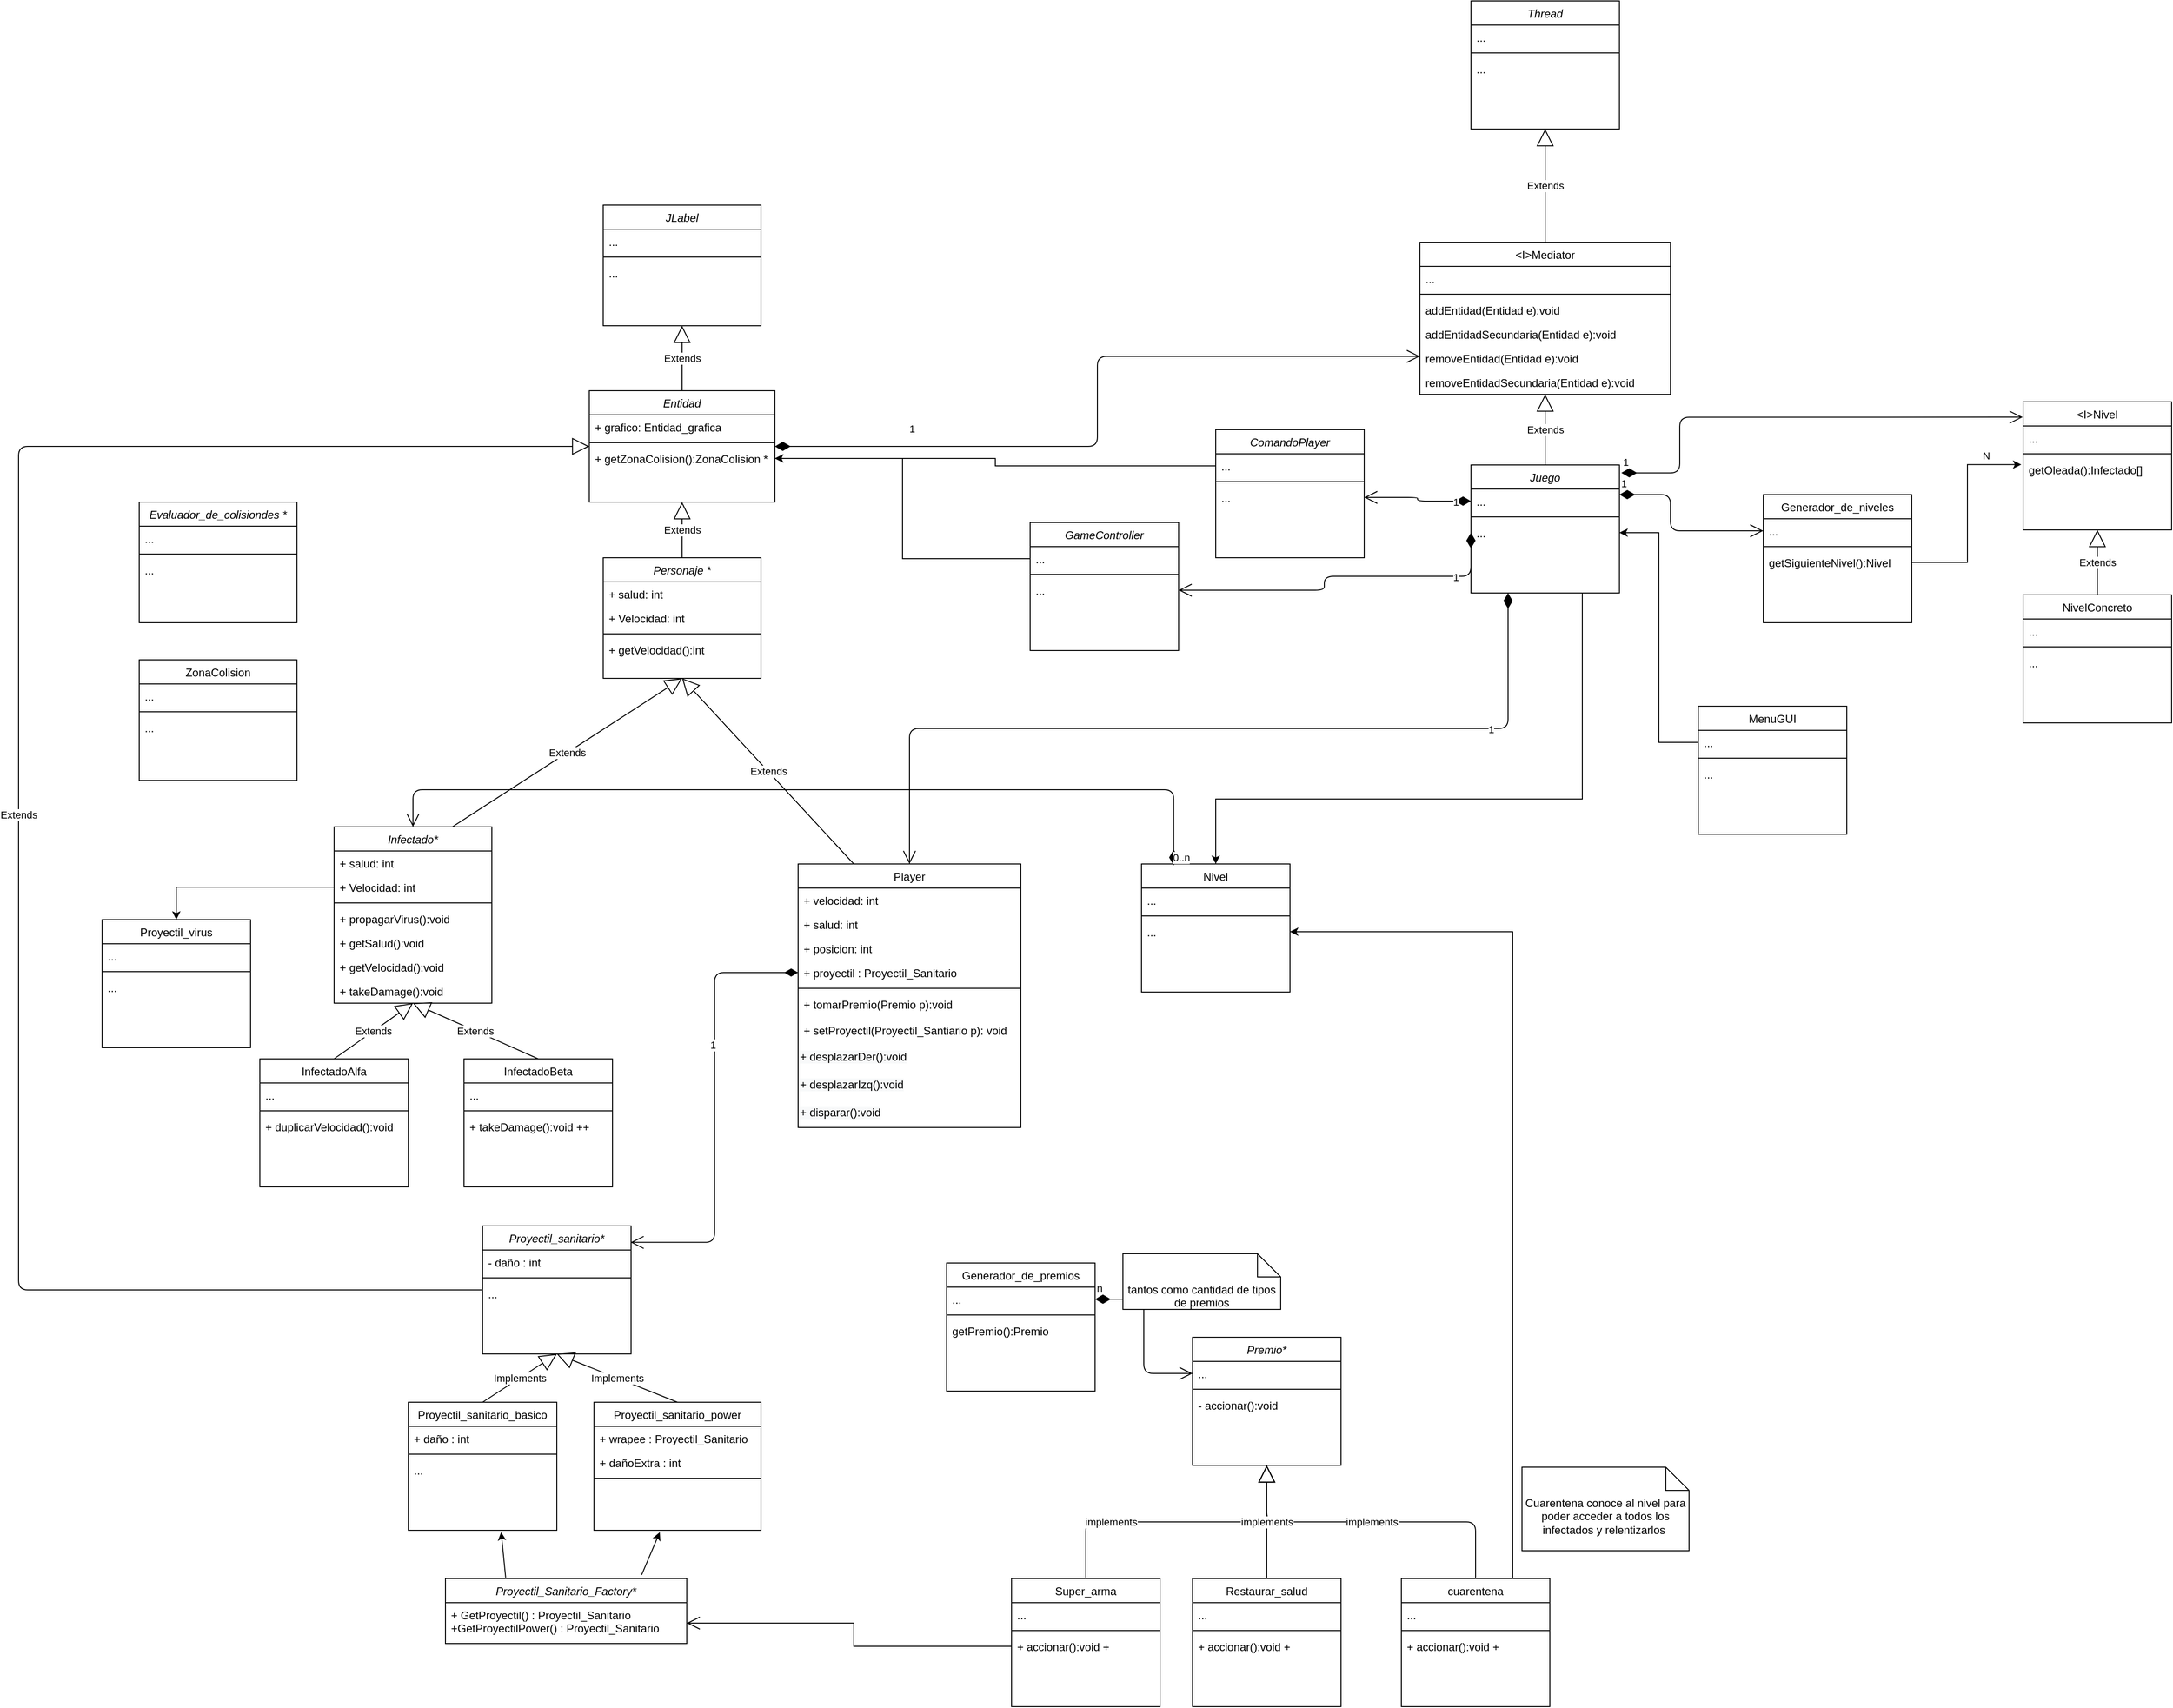 <mxfile version="13.10.3" type="device"><diagram id="C5RBs43oDa-KdzZeNtuy" name="Page-1"><mxGraphModel dx="4358" dy="2789" grid="1" gridSize="10" guides="1" tooltips="1" connect="1" arrows="1" fold="1" page="1" pageScale="1" pageWidth="827" pageHeight="1169" math="0" shadow="0"><root><mxCell id="WIyWlLk6GJQsqaUBKTNV-0"/><mxCell id="WIyWlLk6GJQsqaUBKTNV-1" parent="WIyWlLk6GJQsqaUBKTNV-0"/><mxCell id="zkfFHV4jXpPFQw0GAbJ--0" value="Nivel" style="swimlane;fontStyle=0;align=center;verticalAlign=top;childLayout=stackLayout;horizontal=1;startSize=26;horizontalStack=0;resizeParent=1;resizeLast=0;collapsible=1;marginBottom=0;rounded=0;shadow=0;strokeWidth=1;" parent="WIyWlLk6GJQsqaUBKTNV-1" vertex="1"><mxGeometry x="30" y="230" width="160" height="138" as="geometry"><mxRectangle x="230" y="140" width="160" height="26" as="alternateBounds"/></mxGeometry></mxCell><mxCell id="zkfFHV4jXpPFQw0GAbJ--1" value="..." style="text;align=left;verticalAlign=top;spacingLeft=4;spacingRight=4;overflow=hidden;rotatable=0;points=[[0,0.5],[1,0.5]];portConstraint=eastwest;" parent="zkfFHV4jXpPFQw0GAbJ--0" vertex="1"><mxGeometry y="26" width="160" height="26" as="geometry"/></mxCell><mxCell id="zkfFHV4jXpPFQw0GAbJ--4" value="" style="line;html=1;strokeWidth=1;align=left;verticalAlign=middle;spacingTop=-1;spacingLeft=3;spacingRight=3;rotatable=0;labelPosition=right;points=[];portConstraint=eastwest;" parent="zkfFHV4jXpPFQw0GAbJ--0" vertex="1"><mxGeometry y="52" width="160" height="8" as="geometry"/></mxCell><mxCell id="zkfFHV4jXpPFQw0GAbJ--5" value="..." style="text;align=left;verticalAlign=top;spacingLeft=4;spacingRight=4;overflow=hidden;rotatable=0;points=[[0,0.5],[1,0.5]];portConstraint=eastwest;" parent="zkfFHV4jXpPFQw0GAbJ--0" vertex="1"><mxGeometry y="60" width="160" height="26" as="geometry"/></mxCell><mxCell id="W3tgVCBDh8bbt_r1C4qq-0" value="MenuGUI" style="swimlane;fontStyle=0;align=center;verticalAlign=top;childLayout=stackLayout;horizontal=1;startSize=26;horizontalStack=0;resizeParent=1;resizeLast=0;collapsible=1;marginBottom=0;rounded=0;shadow=0;strokeWidth=1;" parent="WIyWlLk6GJQsqaUBKTNV-1" vertex="1"><mxGeometry x="630" y="60" width="160" height="138" as="geometry"><mxRectangle x="230" y="140" width="160" height="26" as="alternateBounds"/></mxGeometry></mxCell><mxCell id="W3tgVCBDh8bbt_r1C4qq-1" value="..." style="text;align=left;verticalAlign=top;spacingLeft=4;spacingRight=4;overflow=hidden;rotatable=0;points=[[0,0.5],[1,0.5]];portConstraint=eastwest;" parent="W3tgVCBDh8bbt_r1C4qq-0" vertex="1"><mxGeometry y="26" width="160" height="26" as="geometry"/></mxCell><mxCell id="W3tgVCBDh8bbt_r1C4qq-2" value="" style="line;html=1;strokeWidth=1;align=left;verticalAlign=middle;spacingTop=-1;spacingLeft=3;spacingRight=3;rotatable=0;labelPosition=right;points=[];portConstraint=eastwest;" parent="W3tgVCBDh8bbt_r1C4qq-0" vertex="1"><mxGeometry y="52" width="160" height="8" as="geometry"/></mxCell><mxCell id="W3tgVCBDh8bbt_r1C4qq-3" value="..." style="text;align=left;verticalAlign=top;spacingLeft=4;spacingRight=4;overflow=hidden;rotatable=0;points=[[0,0.5],[1,0.5]];portConstraint=eastwest;" parent="W3tgVCBDh8bbt_r1C4qq-0" vertex="1"><mxGeometry y="60" width="160" height="26" as="geometry"/></mxCell><mxCell id="W3tgVCBDh8bbt_r1C4qq-4" value="Infectado*" style="swimlane;fontStyle=2;align=center;verticalAlign=top;childLayout=stackLayout;horizontal=1;startSize=26;horizontalStack=0;resizeParent=1;resizeLast=0;collapsible=1;marginBottom=0;rounded=0;shadow=0;strokeWidth=1;" parent="WIyWlLk6GJQsqaUBKTNV-1" vertex="1"><mxGeometry x="-840" y="190" width="170" height="190" as="geometry"><mxRectangle x="230" y="140" width="160" height="26" as="alternateBounds"/></mxGeometry></mxCell><mxCell id="W3tgVCBDh8bbt_r1C4qq-5" value="+ salud: int" style="text;align=left;verticalAlign=top;spacingLeft=4;spacingRight=4;overflow=hidden;rotatable=0;points=[[0,0.5],[1,0.5]];portConstraint=eastwest;" parent="W3tgVCBDh8bbt_r1C4qq-4" vertex="1"><mxGeometry y="26" width="170" height="26" as="geometry"/></mxCell><mxCell id="W3tgVCBDh8bbt_r1C4qq-21" value="+ Velocidad: int" style="text;align=left;verticalAlign=top;spacingLeft=4;spacingRight=4;overflow=hidden;rotatable=0;points=[[0,0.5],[1,0.5]];portConstraint=eastwest;" parent="W3tgVCBDh8bbt_r1C4qq-4" vertex="1"><mxGeometry y="52" width="170" height="26" as="geometry"/></mxCell><mxCell id="W3tgVCBDh8bbt_r1C4qq-6" value="" style="line;html=1;strokeWidth=1;align=left;verticalAlign=middle;spacingTop=-1;spacingLeft=3;spacingRight=3;rotatable=0;labelPosition=right;points=[];portConstraint=eastwest;" parent="W3tgVCBDh8bbt_r1C4qq-4" vertex="1"><mxGeometry y="78" width="170" height="8" as="geometry"/></mxCell><mxCell id="W3tgVCBDh8bbt_r1C4qq-20" value="+ propagarVirus():void" style="text;align=left;verticalAlign=top;spacingLeft=4;spacingRight=4;overflow=hidden;rotatable=0;points=[[0,0.5],[1,0.5]];portConstraint=eastwest;" parent="W3tgVCBDh8bbt_r1C4qq-4" vertex="1"><mxGeometry y="86" width="170" height="26" as="geometry"/></mxCell><mxCell id="W3tgVCBDh8bbt_r1C4qq-22" value="+ getSalud():void" style="text;align=left;verticalAlign=top;spacingLeft=4;spacingRight=4;overflow=hidden;rotatable=0;points=[[0,0.5],[1,0.5]];portConstraint=eastwest;" parent="W3tgVCBDh8bbt_r1C4qq-4" vertex="1"><mxGeometry y="112" width="170" height="26" as="geometry"/></mxCell><mxCell id="W3tgVCBDh8bbt_r1C4qq-23" value="+ getVelocidad():void" style="text;align=left;verticalAlign=top;spacingLeft=4;spacingRight=4;overflow=hidden;rotatable=0;points=[[0,0.5],[1,0.5]];portConstraint=eastwest;" parent="W3tgVCBDh8bbt_r1C4qq-4" vertex="1"><mxGeometry y="138" width="170" height="26" as="geometry"/></mxCell><mxCell id="W3tgVCBDh8bbt_r1C4qq-25" value="+ takeDamage():void" style="text;align=left;verticalAlign=top;spacingLeft=4;spacingRight=4;overflow=hidden;rotatable=0;points=[[0,0.5],[1,0.5]];portConstraint=eastwest;" parent="W3tgVCBDh8bbt_r1C4qq-4" vertex="1"><mxGeometry y="164" width="170" height="26" as="geometry"/></mxCell><mxCell id="W3tgVCBDh8bbt_r1C4qq-8" value="InfectadoAlfa" style="swimlane;fontStyle=0;align=center;verticalAlign=top;childLayout=stackLayout;horizontal=1;startSize=26;horizontalStack=0;resizeParent=1;resizeLast=0;collapsible=1;marginBottom=0;rounded=0;shadow=0;strokeWidth=1;" parent="WIyWlLk6GJQsqaUBKTNV-1" vertex="1"><mxGeometry x="-920" y="440" width="160" height="138" as="geometry"><mxRectangle x="230" y="140" width="160" height="26" as="alternateBounds"/></mxGeometry></mxCell><mxCell id="W3tgVCBDh8bbt_r1C4qq-9" value="..." style="text;align=left;verticalAlign=top;spacingLeft=4;spacingRight=4;overflow=hidden;rotatable=0;points=[[0,0.5],[1,0.5]];portConstraint=eastwest;" parent="W3tgVCBDh8bbt_r1C4qq-8" vertex="1"><mxGeometry y="26" width="160" height="26" as="geometry"/></mxCell><mxCell id="W3tgVCBDh8bbt_r1C4qq-10" value="" style="line;html=1;strokeWidth=1;align=left;verticalAlign=middle;spacingTop=-1;spacingLeft=3;spacingRight=3;rotatable=0;labelPosition=right;points=[];portConstraint=eastwest;" parent="W3tgVCBDh8bbt_r1C4qq-8" vertex="1"><mxGeometry y="52" width="160" height="8" as="geometry"/></mxCell><mxCell id="W3tgVCBDh8bbt_r1C4qq-11" value="+ duplicarVelocidad():void" style="text;align=left;verticalAlign=top;spacingLeft=4;spacingRight=4;overflow=hidden;rotatable=0;points=[[0,0.5],[1,0.5]];portConstraint=eastwest;" parent="W3tgVCBDh8bbt_r1C4qq-8" vertex="1"><mxGeometry y="60" width="160" height="26" as="geometry"/></mxCell><mxCell id="W3tgVCBDh8bbt_r1C4qq-12" value="Extends" style="endArrow=block;endSize=16;endFill=0;html=1;exitX=0.5;exitY=0;exitDx=0;exitDy=0;entryX=0.5;entryY=1;entryDx=0;entryDy=0;" parent="WIyWlLk6GJQsqaUBKTNV-1" source="W3tgVCBDh8bbt_r1C4qq-8" target="W3tgVCBDh8bbt_r1C4qq-4" edge="1"><mxGeometry width="160" relative="1" as="geometry"><mxPoint x="-900" y="450" as="sourcePoint"/><mxPoint x="-740" y="450" as="targetPoint"/></mxGeometry></mxCell><mxCell id="W3tgVCBDh8bbt_r1C4qq-13" value="InfectadoBeta" style="swimlane;fontStyle=0;align=center;verticalAlign=top;childLayout=stackLayout;horizontal=1;startSize=26;horizontalStack=0;resizeParent=1;resizeLast=0;collapsible=1;marginBottom=0;rounded=0;shadow=0;strokeWidth=1;" parent="WIyWlLk6GJQsqaUBKTNV-1" vertex="1"><mxGeometry x="-700" y="440" width="160" height="138" as="geometry"><mxRectangle x="230" y="140" width="160" height="26" as="alternateBounds"/></mxGeometry></mxCell><mxCell id="W3tgVCBDh8bbt_r1C4qq-14" value="..." style="text;align=left;verticalAlign=top;spacingLeft=4;spacingRight=4;overflow=hidden;rotatable=0;points=[[0,0.5],[1,0.5]];portConstraint=eastwest;" parent="W3tgVCBDh8bbt_r1C4qq-13" vertex="1"><mxGeometry y="26" width="160" height="26" as="geometry"/></mxCell><mxCell id="W3tgVCBDh8bbt_r1C4qq-15" value="" style="line;html=1;strokeWidth=1;align=left;verticalAlign=middle;spacingTop=-1;spacingLeft=3;spacingRight=3;rotatable=0;labelPosition=right;points=[];portConstraint=eastwest;" parent="W3tgVCBDh8bbt_r1C4qq-13" vertex="1"><mxGeometry y="52" width="160" height="8" as="geometry"/></mxCell><mxCell id="W3tgVCBDh8bbt_r1C4qq-26" value="+ takeDamage():void ++" style="text;align=left;verticalAlign=top;spacingLeft=4;spacingRight=4;overflow=hidden;rotatable=0;points=[[0,0.5],[1,0.5]];portConstraint=eastwest;" parent="W3tgVCBDh8bbt_r1C4qq-13" vertex="1"><mxGeometry y="60" width="160" height="26" as="geometry"/></mxCell><mxCell id="W3tgVCBDh8bbt_r1C4qq-18" value="Extends" style="endArrow=block;endSize=16;endFill=0;html=1;exitX=0.5;exitY=0;exitDx=0;exitDy=0;entryX=0.5;entryY=1;entryDx=0;entryDy=0;" parent="WIyWlLk6GJQsqaUBKTNV-1" source="W3tgVCBDh8bbt_r1C4qq-13" target="W3tgVCBDh8bbt_r1C4qq-4" edge="1"><mxGeometry width="160" relative="1" as="geometry"><mxPoint x="-830" y="450" as="sourcePoint"/><mxPoint x="-600" y="300" as="targetPoint"/></mxGeometry></mxCell><mxCell id="W3tgVCBDh8bbt_r1C4qq-19" value="0..n" style="endArrow=open;html=1;endSize=12;startArrow=diamondThin;startSize=14;startFill=1;edgeStyle=orthogonalEdgeStyle;align=left;verticalAlign=bottom;exitX=0.217;exitY=0.011;exitDx=0;exitDy=0;exitPerimeter=0;" parent="WIyWlLk6GJQsqaUBKTNV-1" source="zkfFHV4jXpPFQw0GAbJ--0" target="W3tgVCBDh8bbt_r1C4qq-4" edge="1"><mxGeometry x="-1" y="3" relative="1" as="geometry"><mxPoint x="100" y="380" as="sourcePoint"/><mxPoint x="260" y="380" as="targetPoint"/><Array as="points"><mxPoint x="65" y="150"/><mxPoint x="-755" y="150"/></Array></mxGeometry></mxCell><mxCell id="W3tgVCBDh8bbt_r1C4qq-28" value="Player" style="swimlane;fontStyle=0;align=center;verticalAlign=top;childLayout=stackLayout;horizontal=1;startSize=26;horizontalStack=0;resizeParent=1;resizeLast=0;collapsible=1;marginBottom=0;rounded=0;shadow=0;strokeWidth=1;" parent="WIyWlLk6GJQsqaUBKTNV-1" vertex="1"><mxGeometry x="-340" y="230" width="240" height="284" as="geometry"><mxRectangle x="230" y="140" width="160" height="26" as="alternateBounds"/></mxGeometry></mxCell><mxCell id="W3tgVCBDh8bbt_r1C4qq-54" value="+ velocidad: int" style="text;align=left;verticalAlign=top;spacingLeft=4;spacingRight=4;overflow=hidden;rotatable=0;points=[[0,0.5],[1,0.5]];portConstraint=eastwest;" parent="W3tgVCBDh8bbt_r1C4qq-28" vertex="1"><mxGeometry y="26" width="240" height="26" as="geometry"/></mxCell><mxCell id="W3tgVCBDh8bbt_r1C4qq-29" value="+ salud: int" style="text;align=left;verticalAlign=top;spacingLeft=4;spacingRight=4;overflow=hidden;rotatable=0;points=[[0,0.5],[1,0.5]];portConstraint=eastwest;" parent="W3tgVCBDh8bbt_r1C4qq-28" vertex="1"><mxGeometry y="52" width="240" height="26" as="geometry"/></mxCell><mxCell id="W3tgVCBDh8bbt_r1C4qq-95" value="+ posicion: int" style="text;align=left;verticalAlign=top;spacingLeft=4;spacingRight=4;overflow=hidden;rotatable=0;points=[[0,0.5],[1,0.5]];portConstraint=eastwest;" parent="W3tgVCBDh8bbt_r1C4qq-28" vertex="1"><mxGeometry y="78" width="240" height="26" as="geometry"/></mxCell><mxCell id="y23mYJYSu1x8kUyQ2OFH-6" value="+ proyectil : Proyectil_Sanitario" style="text;align=left;verticalAlign=top;spacingLeft=4;spacingRight=4;overflow=hidden;rotatable=0;points=[[0,0.5],[1,0.5]];portConstraint=eastwest;" parent="W3tgVCBDh8bbt_r1C4qq-28" vertex="1"><mxGeometry y="104" width="240" height="26" as="geometry"/></mxCell><mxCell id="W3tgVCBDh8bbt_r1C4qq-30" value="" style="line;html=1;strokeWidth=1;align=left;verticalAlign=middle;spacingTop=-1;spacingLeft=3;spacingRight=3;rotatable=0;labelPosition=right;points=[];portConstraint=eastwest;" parent="W3tgVCBDh8bbt_r1C4qq-28" vertex="1"><mxGeometry y="130" width="240" height="8" as="geometry"/></mxCell><mxCell id="W3tgVCBDh8bbt_r1C4qq-31" value="+ tomarPremio(Premio p):void&#10;" style="text;align=left;verticalAlign=top;spacingLeft=4;spacingRight=4;overflow=hidden;rotatable=0;points=[[0,0.5],[1,0.5]];portConstraint=eastwest;" parent="W3tgVCBDh8bbt_r1C4qq-28" vertex="1"><mxGeometry y="138" width="240" height="28" as="geometry"/></mxCell><mxCell id="y23mYJYSu1x8kUyQ2OFH-17" value="+ setProyectil(Proyectil_Santiario p): void" style="text;align=left;verticalAlign=top;spacingLeft=4;spacingRight=4;overflow=hidden;rotatable=0;points=[[0,0.5],[1,0.5]];portConstraint=eastwest;" parent="W3tgVCBDh8bbt_r1C4qq-28" vertex="1"><mxGeometry y="166" width="240" height="28" as="geometry"/></mxCell><mxCell id="W3tgVCBDh8bbt_r1C4qq-97" value="&lt;span style=&quot;color: rgb(0 , 0 , 0) ; font-family: &amp;#34;helvetica&amp;#34; ; font-size: 12px ; font-style: normal ; font-weight: 400 ; letter-spacing: normal ; text-align: left ; text-indent: 0px ; text-transform: none ; word-spacing: 0px ; background-color: rgb(248 , 249 , 250) ; display: inline ; float: none&quot;&gt;+ desplazarDer():void&lt;/span&gt;" style="text;whiteSpace=wrap;html=1;" parent="W3tgVCBDh8bbt_r1C4qq-28" vertex="1"><mxGeometry y="194" width="240" height="30" as="geometry"/></mxCell><mxCell id="W3tgVCBDh8bbt_r1C4qq-96" value="&lt;meta charset=&quot;utf-8&quot;&gt;&lt;span style=&quot;color: rgb(0, 0, 0); font-family: helvetica; font-size: 12px; font-style: normal; font-weight: 400; letter-spacing: normal; text-align: left; text-indent: 0px; text-transform: none; word-spacing: 0px; background-color: rgb(248, 249, 250); display: inline; float: none;&quot;&gt;+ desplazarIzq():void&lt;/span&gt;" style="text;whiteSpace=wrap;html=1;" parent="W3tgVCBDh8bbt_r1C4qq-28" vertex="1"><mxGeometry y="224" width="240" height="30" as="geometry"/></mxCell><mxCell id="W3tgVCBDh8bbt_r1C4qq-98" value="&lt;span style=&quot;color: rgb(0 , 0 , 0) ; font-family: &amp;#34;helvetica&amp;#34; ; font-size: 12px ; font-style: normal ; font-weight: 400 ; letter-spacing: normal ; text-align: left ; text-indent: 0px ; text-transform: none ; word-spacing: 0px ; background-color: rgb(248 , 249 , 250) ; display: inline ; float: none&quot;&gt;+ disparar():void&lt;/span&gt;" style="text;whiteSpace=wrap;html=1;" parent="W3tgVCBDh8bbt_r1C4qq-28" vertex="1"><mxGeometry y="254" width="240" height="30" as="geometry"/></mxCell><mxCell id="W3tgVCBDh8bbt_r1C4qq-32" value="Proyectil_virus" style="swimlane;fontStyle=0;align=center;verticalAlign=top;childLayout=stackLayout;horizontal=1;startSize=26;horizontalStack=0;resizeParent=1;resizeLast=0;collapsible=1;marginBottom=0;rounded=0;shadow=0;strokeWidth=1;" parent="WIyWlLk6GJQsqaUBKTNV-1" vertex="1"><mxGeometry x="-1090" y="290" width="160" height="138" as="geometry"><mxRectangle x="230" y="140" width="160" height="26" as="alternateBounds"/></mxGeometry></mxCell><mxCell id="W3tgVCBDh8bbt_r1C4qq-33" value="..." style="text;align=left;verticalAlign=top;spacingLeft=4;spacingRight=4;overflow=hidden;rotatable=0;points=[[0,0.5],[1,0.5]];portConstraint=eastwest;" parent="W3tgVCBDh8bbt_r1C4qq-32" vertex="1"><mxGeometry y="26" width="160" height="26" as="geometry"/></mxCell><mxCell id="W3tgVCBDh8bbt_r1C4qq-34" value="" style="line;html=1;strokeWidth=1;align=left;verticalAlign=middle;spacingTop=-1;spacingLeft=3;spacingRight=3;rotatable=0;labelPosition=right;points=[];portConstraint=eastwest;" parent="W3tgVCBDh8bbt_r1C4qq-32" vertex="1"><mxGeometry y="52" width="160" height="8" as="geometry"/></mxCell><mxCell id="W3tgVCBDh8bbt_r1C4qq-35" value="..." style="text;align=left;verticalAlign=top;spacingLeft=4;spacingRight=4;overflow=hidden;rotatable=0;points=[[0,0.5],[1,0.5]];portConstraint=eastwest;" parent="W3tgVCBDh8bbt_r1C4qq-32" vertex="1"><mxGeometry y="60" width="160" height="26" as="geometry"/></mxCell><mxCell id="W3tgVCBDh8bbt_r1C4qq-37" style="edgeStyle=orthogonalEdgeStyle;rounded=0;orthogonalLoop=1;jettySize=auto;html=1;" parent="WIyWlLk6GJQsqaUBKTNV-1" source="W3tgVCBDh8bbt_r1C4qq-21" target="W3tgVCBDh8bbt_r1C4qq-32" edge="1"><mxGeometry relative="1" as="geometry"/></mxCell><mxCell id="W3tgVCBDh8bbt_r1C4qq-38" value="Proyectil_sanitario*" style="swimlane;fontStyle=2;align=center;verticalAlign=top;childLayout=stackLayout;horizontal=1;startSize=26;horizontalStack=0;resizeParent=1;resizeLast=0;collapsible=1;marginBottom=0;rounded=0;shadow=0;strokeWidth=1;" parent="WIyWlLk6GJQsqaUBKTNV-1" vertex="1"><mxGeometry x="-680" y="620" width="160" height="138" as="geometry"><mxRectangle x="230" y="140" width="160" height="26" as="alternateBounds"/></mxGeometry></mxCell><mxCell id="W3tgVCBDh8bbt_r1C4qq-39" value="- daño : int" style="text;align=left;verticalAlign=top;spacingLeft=4;spacingRight=4;overflow=hidden;rotatable=0;points=[[0,0.5],[1,0.5]];portConstraint=eastwest;" parent="W3tgVCBDh8bbt_r1C4qq-38" vertex="1"><mxGeometry y="26" width="160" height="26" as="geometry"/></mxCell><mxCell id="W3tgVCBDh8bbt_r1C4qq-40" value="" style="line;html=1;strokeWidth=1;align=left;verticalAlign=middle;spacingTop=-1;spacingLeft=3;spacingRight=3;rotatable=0;labelPosition=right;points=[];portConstraint=eastwest;" parent="W3tgVCBDh8bbt_r1C4qq-38" vertex="1"><mxGeometry y="52" width="160" height="8" as="geometry"/></mxCell><mxCell id="W3tgVCBDh8bbt_r1C4qq-41" value="..." style="text;align=left;verticalAlign=top;spacingLeft=4;spacingRight=4;overflow=hidden;rotatable=0;points=[[0,0.5],[1,0.5]];portConstraint=eastwest;" parent="W3tgVCBDh8bbt_r1C4qq-38" vertex="1"><mxGeometry y="60" width="160" height="26" as="geometry"/></mxCell><mxCell id="W3tgVCBDh8bbt_r1C4qq-43" value="Proyectil_sanitario_basico" style="swimlane;fontStyle=0;align=center;verticalAlign=top;childLayout=stackLayout;horizontal=1;startSize=26;horizontalStack=0;resizeParent=1;resizeLast=0;collapsible=1;marginBottom=0;rounded=0;shadow=0;strokeWidth=1;" parent="WIyWlLk6GJQsqaUBKTNV-1" vertex="1"><mxGeometry x="-760" y="810" width="160" height="138" as="geometry"><mxRectangle x="230" y="140" width="160" height="26" as="alternateBounds"/></mxGeometry></mxCell><mxCell id="W3tgVCBDh8bbt_r1C4qq-44" value="+ daño : int" style="text;align=left;verticalAlign=top;spacingLeft=4;spacingRight=4;overflow=hidden;rotatable=0;points=[[0,0.5],[1,0.5]];portConstraint=eastwest;" parent="W3tgVCBDh8bbt_r1C4qq-43" vertex="1"><mxGeometry y="26" width="160" height="26" as="geometry"/></mxCell><mxCell id="W3tgVCBDh8bbt_r1C4qq-45" value="" style="line;html=1;strokeWidth=1;align=left;verticalAlign=middle;spacingTop=-1;spacingLeft=3;spacingRight=3;rotatable=0;labelPosition=right;points=[];portConstraint=eastwest;" parent="W3tgVCBDh8bbt_r1C4qq-43" vertex="1"><mxGeometry y="52" width="160" height="8" as="geometry"/></mxCell><mxCell id="W3tgVCBDh8bbt_r1C4qq-46" value="..." style="text;align=left;verticalAlign=top;spacingLeft=4;spacingRight=4;overflow=hidden;rotatable=0;points=[[0,0.5],[1,0.5]];portConstraint=eastwest;" parent="W3tgVCBDh8bbt_r1C4qq-43" vertex="1"><mxGeometry y="60" width="160" height="26" as="geometry"/></mxCell><mxCell id="W3tgVCBDh8bbt_r1C4qq-47" value="Proyectil_sanitario_power" style="swimlane;fontStyle=0;align=center;verticalAlign=top;childLayout=stackLayout;horizontal=1;startSize=26;horizontalStack=0;resizeParent=1;resizeLast=0;collapsible=1;marginBottom=0;rounded=0;shadow=0;strokeWidth=1;" parent="WIyWlLk6GJQsqaUBKTNV-1" vertex="1"><mxGeometry x="-560" y="810" width="180" height="138" as="geometry"><mxRectangle x="230" y="140" width="160" height="26" as="alternateBounds"/></mxGeometry></mxCell><mxCell id="W3tgVCBDh8bbt_r1C4qq-48" value="+ wrapee : Proyectil_Sanitario" style="text;align=left;verticalAlign=top;spacingLeft=4;spacingRight=4;overflow=hidden;rotatable=0;points=[[0,0.5],[1,0.5]];portConstraint=eastwest;" parent="W3tgVCBDh8bbt_r1C4qq-47" vertex="1"><mxGeometry y="26" width="180" height="26" as="geometry"/></mxCell><mxCell id="W3tgVCBDh8bbt_r1C4qq-50" value="+ dañoExtra : int" style="text;align=left;verticalAlign=top;spacingLeft=4;spacingRight=4;overflow=hidden;rotatable=0;points=[[0,0.5],[1,0.5]];portConstraint=eastwest;" parent="W3tgVCBDh8bbt_r1C4qq-47" vertex="1"><mxGeometry y="52" width="180" height="26" as="geometry"/></mxCell><mxCell id="W3tgVCBDh8bbt_r1C4qq-49" value="" style="line;html=1;strokeWidth=1;align=left;verticalAlign=middle;spacingTop=-1;spacingLeft=3;spacingRight=3;rotatable=0;labelPosition=right;points=[];portConstraint=eastwest;" parent="W3tgVCBDh8bbt_r1C4qq-47" vertex="1"><mxGeometry y="78" width="180" height="8" as="geometry"/></mxCell><mxCell id="W3tgVCBDh8bbt_r1C4qq-51" value="Implements" style="endArrow=block;endSize=16;endFill=0;html=1;exitX=0.5;exitY=0;exitDx=0;exitDy=0;entryX=0.5;entryY=1;entryDx=0;entryDy=0;" parent="WIyWlLk6GJQsqaUBKTNV-1" source="W3tgVCBDh8bbt_r1C4qq-47" target="W3tgVCBDh8bbt_r1C4qq-38" edge="1"><mxGeometry width="160" relative="1" as="geometry"><mxPoint x="-480" y="840" as="sourcePoint"/><mxPoint x="-320" y="840" as="targetPoint"/></mxGeometry></mxCell><mxCell id="W3tgVCBDh8bbt_r1C4qq-52" value="Implements" style="endArrow=block;endSize=16;endFill=0;html=1;exitX=0.5;exitY=0;exitDx=0;exitDy=0;entryX=0.5;entryY=1;entryDx=0;entryDy=0;" parent="WIyWlLk6GJQsqaUBKTNV-1" source="W3tgVCBDh8bbt_r1C4qq-43" target="W3tgVCBDh8bbt_r1C4qq-38" edge="1"><mxGeometry width="160" relative="1" as="geometry"><mxPoint x="-480" y="820" as="sourcePoint"/><mxPoint x="-490" y="1030" as="targetPoint"/></mxGeometry></mxCell><mxCell id="W3tgVCBDh8bbt_r1C4qq-55" value="1" style="endArrow=open;html=1;endSize=12;startArrow=diamondThin;startSize=14;startFill=1;edgeStyle=orthogonalEdgeStyle;align=left;verticalAlign=bottom;exitX=0.25;exitY=1;exitDx=0;exitDy=0;entryX=0.5;entryY=0;entryDx=0;entryDy=0;" parent="WIyWlLk6GJQsqaUBKTNV-1" source="W3tgVCBDh8bbt_r1C4qq-90" target="W3tgVCBDh8bbt_r1C4qq-28" edge="1"><mxGeometry x="-0.639" y="10" relative="1" as="geometry"><mxPoint x="110" y="169" as="sourcePoint"/><mxPoint x="250" y="169" as="targetPoint"/><mxPoint as="offset"/></mxGeometry></mxCell><mxCell id="W3tgVCBDh8bbt_r1C4qq-57" style="edgeStyle=orthogonalEdgeStyle;rounded=0;orthogonalLoop=1;jettySize=auto;html=1;entryX=1;entryY=0.5;entryDx=0;entryDy=0;" parent="WIyWlLk6GJQsqaUBKTNV-1" source="W3tgVCBDh8bbt_r1C4qq-1" target="W3tgVCBDh8bbt_r1C4qq-93" edge="1"><mxGeometry relative="1" as="geometry"/></mxCell><mxCell id="W3tgVCBDh8bbt_r1C4qq-58" value="Premio*" style="swimlane;fontStyle=2;align=center;verticalAlign=top;childLayout=stackLayout;horizontal=1;startSize=26;horizontalStack=0;resizeParent=1;resizeLast=0;collapsible=1;marginBottom=0;rounded=0;shadow=0;strokeWidth=1;" parent="WIyWlLk6GJQsqaUBKTNV-1" vertex="1"><mxGeometry x="85" y="740" width="160" height="138" as="geometry"><mxRectangle x="230" y="140" width="160" height="26" as="alternateBounds"/></mxGeometry></mxCell><mxCell id="W3tgVCBDh8bbt_r1C4qq-59" value="..." style="text;align=left;verticalAlign=top;spacingLeft=4;spacingRight=4;overflow=hidden;rotatable=0;points=[[0,0.5],[1,0.5]];portConstraint=eastwest;" parent="W3tgVCBDh8bbt_r1C4qq-58" vertex="1"><mxGeometry y="26" width="160" height="26" as="geometry"/></mxCell><mxCell id="W3tgVCBDh8bbt_r1C4qq-60" value="" style="line;html=1;strokeWidth=1;align=left;verticalAlign=middle;spacingTop=-1;spacingLeft=3;spacingRight=3;rotatable=0;labelPosition=right;points=[];portConstraint=eastwest;" parent="W3tgVCBDh8bbt_r1C4qq-58" vertex="1"><mxGeometry y="52" width="160" height="8" as="geometry"/></mxCell><mxCell id="W3tgVCBDh8bbt_r1C4qq-61" value="- accionar():void" style="text;align=left;verticalAlign=top;spacingLeft=4;spacingRight=4;overflow=hidden;rotatable=0;points=[[0,0.5],[1,0.5]];portConstraint=eastwest;" parent="W3tgVCBDh8bbt_r1C4qq-58" vertex="1"><mxGeometry y="60" width="160" height="26" as="geometry"/></mxCell><mxCell id="W3tgVCBDh8bbt_r1C4qq-79" style="edgeStyle=orthogonalEdgeStyle;rounded=0;orthogonalLoop=1;jettySize=auto;html=1;exitX=0.75;exitY=0;exitDx=0;exitDy=0;entryX=1;entryY=0.5;entryDx=0;entryDy=0;" parent="WIyWlLk6GJQsqaUBKTNV-1" source="W3tgVCBDh8bbt_r1C4qq-63" target="zkfFHV4jXpPFQw0GAbJ--5" edge="1"><mxGeometry relative="1" as="geometry"/></mxCell><mxCell id="W3tgVCBDh8bbt_r1C4qq-63" value="cuarentena" style="swimlane;fontStyle=0;align=center;verticalAlign=top;childLayout=stackLayout;horizontal=1;startSize=26;horizontalStack=0;resizeParent=1;resizeLast=0;collapsible=1;marginBottom=0;rounded=0;shadow=0;strokeWidth=1;" parent="WIyWlLk6GJQsqaUBKTNV-1" vertex="1"><mxGeometry x="310" y="1000" width="160" height="138" as="geometry"><mxRectangle x="230" y="140" width="160" height="26" as="alternateBounds"/></mxGeometry></mxCell><mxCell id="W3tgVCBDh8bbt_r1C4qq-64" value="..." style="text;align=left;verticalAlign=top;spacingLeft=4;spacingRight=4;overflow=hidden;rotatable=0;points=[[0,0.5],[1,0.5]];portConstraint=eastwest;" parent="W3tgVCBDh8bbt_r1C4qq-63" vertex="1"><mxGeometry y="26" width="160" height="26" as="geometry"/></mxCell><mxCell id="W3tgVCBDh8bbt_r1C4qq-65" value="" style="line;html=1;strokeWidth=1;align=left;verticalAlign=middle;spacingTop=-1;spacingLeft=3;spacingRight=3;rotatable=0;labelPosition=right;points=[];portConstraint=eastwest;" parent="W3tgVCBDh8bbt_r1C4qq-63" vertex="1"><mxGeometry y="52" width="160" height="8" as="geometry"/></mxCell><mxCell id="W3tgVCBDh8bbt_r1C4qq-82" value="+ accionar():void +" style="text;align=left;verticalAlign=top;spacingLeft=4;spacingRight=4;overflow=hidden;rotatable=0;points=[[0,0.5],[1,0.5]];portConstraint=eastwest;" parent="W3tgVCBDh8bbt_r1C4qq-63" vertex="1"><mxGeometry y="60" width="160" height="26" as="geometry"/></mxCell><mxCell id="W3tgVCBDh8bbt_r1C4qq-67" value="implements" style="endArrow=block;endSize=16;endFill=0;html=1;exitX=0.5;exitY=0;exitDx=0;exitDy=0;entryX=0.5;entryY=1;entryDx=0;entryDy=0;edgeStyle=orthogonalEdgeStyle;" parent="WIyWlLk6GJQsqaUBKTNV-1" source="W3tgVCBDh8bbt_r1C4qq-63" target="W3tgVCBDh8bbt_r1C4qq-58" edge="1"><mxGeometry width="160" relative="1" as="geometry"><mxPoint x="55" y="990" as="sourcePoint"/><mxPoint x="-55" y="938" as="targetPoint"/></mxGeometry></mxCell><mxCell id="W3tgVCBDh8bbt_r1C4qq-68" value="Super_arma" style="swimlane;fontStyle=0;align=center;verticalAlign=top;childLayout=stackLayout;horizontal=1;startSize=26;horizontalStack=0;resizeParent=1;resizeLast=0;collapsible=1;marginBottom=0;rounded=0;shadow=0;strokeWidth=1;" parent="WIyWlLk6GJQsqaUBKTNV-1" vertex="1"><mxGeometry x="-110" y="1000" width="160" height="138" as="geometry"><mxRectangle x="230" y="140" width="160" height="26" as="alternateBounds"/></mxGeometry></mxCell><mxCell id="W3tgVCBDh8bbt_r1C4qq-69" value="..." style="text;align=left;verticalAlign=top;spacingLeft=4;spacingRight=4;overflow=hidden;rotatable=0;points=[[0,0.5],[1,0.5]];portConstraint=eastwest;" parent="W3tgVCBDh8bbt_r1C4qq-68" vertex="1"><mxGeometry y="26" width="160" height="26" as="geometry"/></mxCell><mxCell id="W3tgVCBDh8bbt_r1C4qq-70" value="" style="line;html=1;strokeWidth=1;align=left;verticalAlign=middle;spacingTop=-1;spacingLeft=3;spacingRight=3;rotatable=0;labelPosition=right;points=[];portConstraint=eastwest;" parent="W3tgVCBDh8bbt_r1C4qq-68" vertex="1"><mxGeometry y="52" width="160" height="8" as="geometry"/></mxCell><mxCell id="W3tgVCBDh8bbt_r1C4qq-80" value="+ accionar():void +" style="text;align=left;verticalAlign=top;spacingLeft=4;spacingRight=4;overflow=hidden;rotatable=0;points=[[0,0.5],[1,0.5]];portConstraint=eastwest;" parent="W3tgVCBDh8bbt_r1C4qq-68" vertex="1"><mxGeometry y="60" width="160" height="26" as="geometry"/></mxCell><mxCell id="W3tgVCBDh8bbt_r1C4qq-73" value="implements" style="endArrow=block;endSize=16;endFill=0;html=1;exitX=0.5;exitY=0;exitDx=0;exitDy=0;entryX=0.5;entryY=1;entryDx=0;entryDy=0;edgeStyle=orthogonalEdgeStyle;" parent="WIyWlLk6GJQsqaUBKTNV-1" source="W3tgVCBDh8bbt_r1C4qq-68" target="W3tgVCBDh8bbt_r1C4qq-58" edge="1"><mxGeometry x="-0.444" width="160" relative="1" as="geometry"><mxPoint x="245" y="992" as="sourcePoint"/><mxPoint x="350" y="930" as="targetPoint"/><mxPoint as="offset"/></mxGeometry></mxCell><mxCell id="W3tgVCBDh8bbt_r1C4qq-74" value="Restaurar_salud" style="swimlane;fontStyle=0;align=center;verticalAlign=top;childLayout=stackLayout;horizontal=1;startSize=26;horizontalStack=0;resizeParent=1;resizeLast=0;collapsible=1;marginBottom=0;rounded=0;shadow=0;strokeWidth=1;" parent="WIyWlLk6GJQsqaUBKTNV-1" vertex="1"><mxGeometry x="85" y="1000" width="160" height="138" as="geometry"><mxRectangle x="230" y="140" width="160" height="26" as="alternateBounds"/></mxGeometry></mxCell><mxCell id="W3tgVCBDh8bbt_r1C4qq-75" value="..." style="text;align=left;verticalAlign=top;spacingLeft=4;spacingRight=4;overflow=hidden;rotatable=0;points=[[0,0.5],[1,0.5]];portConstraint=eastwest;" parent="W3tgVCBDh8bbt_r1C4qq-74" vertex="1"><mxGeometry y="26" width="160" height="26" as="geometry"/></mxCell><mxCell id="W3tgVCBDh8bbt_r1C4qq-76" value="" style="line;html=1;strokeWidth=1;align=left;verticalAlign=middle;spacingTop=-1;spacingLeft=3;spacingRight=3;rotatable=0;labelPosition=right;points=[];portConstraint=eastwest;" parent="W3tgVCBDh8bbt_r1C4qq-74" vertex="1"><mxGeometry y="52" width="160" height="8" as="geometry"/></mxCell><mxCell id="W3tgVCBDh8bbt_r1C4qq-81" value="+ accionar():void +" style="text;align=left;verticalAlign=top;spacingLeft=4;spacingRight=4;overflow=hidden;rotatable=0;points=[[0,0.5],[1,0.5]];portConstraint=eastwest;" parent="W3tgVCBDh8bbt_r1C4qq-74" vertex="1"><mxGeometry y="60" width="160" height="26" as="geometry"/></mxCell><mxCell id="W3tgVCBDh8bbt_r1C4qq-78" value="implements" style="endArrow=block;endSize=16;endFill=0;html=1;exitX=0.5;exitY=0;exitDx=0;exitDy=0;entryX=0.5;entryY=1;entryDx=0;entryDy=0;edgeStyle=orthogonalEdgeStyle;" parent="WIyWlLk6GJQsqaUBKTNV-1" source="W3tgVCBDh8bbt_r1C4qq-74" target="W3tgVCBDh8bbt_r1C4qq-58" edge="1"><mxGeometry width="160" relative="1" as="geometry"><mxPoint x="70" y="1010" as="sourcePoint"/><mxPoint x="175" y="970" as="targetPoint"/></mxGeometry></mxCell><mxCell id="W3tgVCBDh8bbt_r1C4qq-84" value="Cuarentena conoce al nivel para poder acceder a todos los infectados y relentizarlos&amp;nbsp;" style="shape=note2;boundedLbl=1;whiteSpace=wrap;html=1;size=25;verticalAlign=top;align=center;" parent="WIyWlLk6GJQsqaUBKTNV-1" vertex="1"><mxGeometry x="440" y="880" width="180" height="90" as="geometry"/></mxCell><mxCell id="W3tgVCBDh8bbt_r1C4qq-94" style="edgeStyle=orthogonalEdgeStyle;rounded=0;orthogonalLoop=1;jettySize=auto;html=1;entryX=0.5;entryY=0;entryDx=0;entryDy=0;exitX=0.75;exitY=1;exitDx=0;exitDy=0;" parent="WIyWlLk6GJQsqaUBKTNV-1" source="W3tgVCBDh8bbt_r1C4qq-90" target="zkfFHV4jXpPFQw0GAbJ--0" edge="1"><mxGeometry relative="1" as="geometry"><Array as="points"><mxPoint x="505" y="160"/><mxPoint x="110" y="160"/></Array></mxGeometry></mxCell><mxCell id="W3tgVCBDh8bbt_r1C4qq-90" value="Juego" style="swimlane;fontStyle=2;align=center;verticalAlign=top;childLayout=stackLayout;horizontal=1;startSize=26;horizontalStack=0;resizeParent=1;resizeLast=0;collapsible=1;marginBottom=0;rounded=0;shadow=0;strokeWidth=1;" parent="WIyWlLk6GJQsqaUBKTNV-1" vertex="1"><mxGeometry x="385" y="-200" width="160" height="138" as="geometry"><mxRectangle x="230" y="140" width="160" height="26" as="alternateBounds"/></mxGeometry></mxCell><mxCell id="vZgSuqwsjWoL_0EhdQIp-13" value="1" style="endArrow=open;html=1;endSize=12;startArrow=diamondThin;startSize=14;startFill=1;edgeStyle=orthogonalEdgeStyle;align=left;verticalAlign=bottom;entryX=0;entryY=0.5;entryDx=0;entryDy=0;" parent="W3tgVCBDh8bbt_r1C4qq-90" target="vZgSuqwsjWoL_0EhdQIp-10" edge="1"><mxGeometry x="-1" y="3" relative="1" as="geometry"><mxPoint x="160" y="32" as="sourcePoint"/><mxPoint x="320" y="32" as="targetPoint"/><Array as="points"><mxPoint x="215" y="32"/><mxPoint x="215" y="71"/></Array></mxGeometry></mxCell><mxCell id="W3tgVCBDh8bbt_r1C4qq-91" value="..." style="text;align=left;verticalAlign=top;spacingLeft=4;spacingRight=4;overflow=hidden;rotatable=0;points=[[0,0.5],[1,0.5]];portConstraint=eastwest;" parent="W3tgVCBDh8bbt_r1C4qq-90" vertex="1"><mxGeometry y="26" width="160" height="26" as="geometry"/></mxCell><mxCell id="W3tgVCBDh8bbt_r1C4qq-92" value="" style="line;html=1;strokeWidth=1;align=left;verticalAlign=middle;spacingTop=-1;spacingLeft=3;spacingRight=3;rotatable=0;labelPosition=right;points=[];portConstraint=eastwest;" parent="W3tgVCBDh8bbt_r1C4qq-90" vertex="1"><mxGeometry y="52" width="160" height="8" as="geometry"/></mxCell><mxCell id="W3tgVCBDh8bbt_r1C4qq-93" value="..." style="text;align=left;verticalAlign=top;spacingLeft=4;spacingRight=4;overflow=hidden;rotatable=0;points=[[0,0.5],[1,0.5]];portConstraint=eastwest;" parent="W3tgVCBDh8bbt_r1C4qq-90" vertex="1"><mxGeometry y="60" width="160" height="26" as="geometry"/></mxCell><mxCell id="y23mYJYSu1x8kUyQ2OFH-4" value="" style="group" parent="WIyWlLk6GJQsqaUBKTNV-1" vertex="1" connectable="0"><mxGeometry x="-720" y="1000" width="260" height="70" as="geometry"/></mxCell><mxCell id="y23mYJYSu1x8kUyQ2OFH-0" value="Proyectil_Sanitario_Factory*" style="swimlane;fontStyle=2;align=center;verticalAlign=top;childLayout=stackLayout;horizontal=1;startSize=26;horizontalStack=0;resizeParent=1;resizeLast=0;collapsible=1;marginBottom=0;rounded=0;shadow=0;strokeWidth=1;" parent="y23mYJYSu1x8kUyQ2OFH-4" vertex="1"><mxGeometry width="260" height="70" as="geometry"><mxRectangle x="230" y="140" width="160" height="26" as="alternateBounds"/></mxGeometry></mxCell><mxCell id="y23mYJYSu1x8kUyQ2OFH-1" value="+ GetProyectil() : Proyectil_Sanitario&#10;+GetProyectilPower() : Proyectil_Sanitario" style="text;align=left;verticalAlign=top;spacingLeft=4;spacingRight=4;overflow=hidden;rotatable=0;points=[[0,0.5],[1,0.5]];portConstraint=eastwest;" parent="y23mYJYSu1x8kUyQ2OFH-4" vertex="1"><mxGeometry y="26" width="260" height="44" as="geometry"/></mxCell><mxCell id="y23mYJYSu1x8kUyQ2OFH-9" value="" style="endArrow=classic;html=1;exitX=0.813;exitY=-0.057;exitDx=0;exitDy=0;exitPerimeter=0;" parent="WIyWlLk6GJQsqaUBKTNV-1" source="y23mYJYSu1x8kUyQ2OFH-0" edge="1"><mxGeometry width="50" height="50" relative="1" as="geometry"><mxPoint x="-430" y="800" as="sourcePoint"/><mxPoint x="-489" y="950" as="targetPoint"/></mxGeometry></mxCell><mxCell id="y23mYJYSu1x8kUyQ2OFH-10" value="" style="endArrow=classic;html=1;exitX=0.25;exitY=0;exitDx=0;exitDy=0;" parent="WIyWlLk6GJQsqaUBKTNV-1" source="y23mYJYSu1x8kUyQ2OFH-0" edge="1"><mxGeometry width="50" height="50" relative="1" as="geometry"><mxPoint x="-430" y="800" as="sourcePoint"/><mxPoint x="-660" y="950" as="targetPoint"/></mxGeometry></mxCell><mxCell id="y23mYJYSu1x8kUyQ2OFH-14" style="edgeStyle=orthogonalEdgeStyle;rounded=0;orthogonalLoop=1;jettySize=auto;html=1;exitX=0;exitY=0.5;exitDx=0;exitDy=0;entryX=1;entryY=0.5;entryDx=0;entryDy=0;endSize=12;startSize=12;endArrow=open;endFill=0;" parent="WIyWlLk6GJQsqaUBKTNV-1" source="W3tgVCBDh8bbt_r1C4qq-80" target="y23mYJYSu1x8kUyQ2OFH-1" edge="1"><mxGeometry relative="1" as="geometry"/></mxCell><mxCell id="y23mYJYSu1x8kUyQ2OFH-15" style="edgeStyle=orthogonalEdgeStyle;orthogonalLoop=1;jettySize=auto;html=1;exitX=0;exitY=0.5;exitDx=0;exitDy=0;entryX=0.997;entryY=0.129;entryDx=0;entryDy=0;entryPerimeter=0;startArrow=diamondThin;startFill=1;rounded=1;endArrow=open;endFill=0;endSize=12;startSize=12;" parent="WIyWlLk6GJQsqaUBKTNV-1" source="y23mYJYSu1x8kUyQ2OFH-6" target="W3tgVCBDh8bbt_r1C4qq-38" edge="1"><mxGeometry relative="1" as="geometry"/></mxCell><mxCell id="y23mYJYSu1x8kUyQ2OFH-16" value="1" style="edgeLabel;html=1;align=center;verticalAlign=middle;resizable=0;points=[];" parent="y23mYJYSu1x8kUyQ2OFH-15" vertex="1" connectable="0"><mxGeometry x="0.002" y="67" relative="1" as="geometry"><mxPoint x="-69.39" y="-67.86" as="offset"/></mxGeometry></mxCell><mxCell id="GYwyHfyiY1qgt2xSYUPK-0" value="Entidad" style="swimlane;fontStyle=2;align=center;verticalAlign=top;childLayout=stackLayout;horizontal=1;startSize=26;horizontalStack=0;resizeParent=1;resizeLast=0;collapsible=1;marginBottom=0;rounded=0;shadow=0;strokeWidth=1;" parent="WIyWlLk6GJQsqaUBKTNV-1" vertex="1"><mxGeometry x="-565" y="-280" width="200" height="120" as="geometry"><mxRectangle x="230" y="140" width="160" height="26" as="alternateBounds"/></mxGeometry></mxCell><mxCell id="GYwyHfyiY1qgt2xSYUPK-1" value="+ grafico: Entidad_grafica" style="text;align=left;verticalAlign=top;spacingLeft=4;spacingRight=4;overflow=hidden;rotatable=0;points=[[0,0.5],[1,0.5]];portConstraint=eastwest;" parent="GYwyHfyiY1qgt2xSYUPK-0" vertex="1"><mxGeometry y="26" width="200" height="26" as="geometry"/></mxCell><mxCell id="GYwyHfyiY1qgt2xSYUPK-3" value="" style="line;html=1;strokeWidth=1;align=left;verticalAlign=middle;spacingTop=-1;spacingLeft=3;spacingRight=3;rotatable=0;labelPosition=right;points=[];portConstraint=eastwest;" parent="GYwyHfyiY1qgt2xSYUPK-0" vertex="1"><mxGeometry y="52" width="200" height="8" as="geometry"/></mxCell><mxCell id="GYwyHfyiY1qgt2xSYUPK-4" value="+ getZonaColision():ZonaColision *" style="text;align=left;verticalAlign=top;spacingLeft=4;spacingRight=4;overflow=hidden;rotatable=0;points=[[0,0.5],[1,0.5]];portConstraint=eastwest;" parent="GYwyHfyiY1qgt2xSYUPK-0" vertex="1"><mxGeometry y="60" width="200" height="26" as="geometry"/></mxCell><mxCell id="GYwyHfyiY1qgt2xSYUPK-8" value="Personaje *" style="swimlane;fontStyle=2;align=center;verticalAlign=top;childLayout=stackLayout;horizontal=1;startSize=26;horizontalStack=0;resizeParent=1;resizeLast=0;collapsible=1;marginBottom=0;rounded=0;shadow=0;strokeWidth=1;" parent="WIyWlLk6GJQsqaUBKTNV-1" vertex="1"><mxGeometry x="-550" y="-100" width="170" height="130" as="geometry"><mxRectangle x="230" y="140" width="160" height="26" as="alternateBounds"/></mxGeometry></mxCell><mxCell id="GYwyHfyiY1qgt2xSYUPK-9" value="+ salud: int" style="text;align=left;verticalAlign=top;spacingLeft=4;spacingRight=4;overflow=hidden;rotatable=0;points=[[0,0.5],[1,0.5]];portConstraint=eastwest;" parent="GYwyHfyiY1qgt2xSYUPK-8" vertex="1"><mxGeometry y="26" width="170" height="26" as="geometry"/></mxCell><mxCell id="GYwyHfyiY1qgt2xSYUPK-10" value="+ Velocidad: int" style="text;align=left;verticalAlign=top;spacingLeft=4;spacingRight=4;overflow=hidden;rotatable=0;points=[[0,0.5],[1,0.5]];portConstraint=eastwest;" parent="GYwyHfyiY1qgt2xSYUPK-8" vertex="1"><mxGeometry y="52" width="170" height="26" as="geometry"/></mxCell><mxCell id="GYwyHfyiY1qgt2xSYUPK-11" value="" style="line;html=1;strokeWidth=1;align=left;verticalAlign=middle;spacingTop=-1;spacingLeft=3;spacingRight=3;rotatable=0;labelPosition=right;points=[];portConstraint=eastwest;" parent="GYwyHfyiY1qgt2xSYUPK-8" vertex="1"><mxGeometry y="78" width="170" height="8" as="geometry"/></mxCell><mxCell id="GYwyHfyiY1qgt2xSYUPK-12" value="+ getVelocidad():int" style="text;align=left;verticalAlign=top;spacingLeft=4;spacingRight=4;overflow=hidden;rotatable=0;points=[[0,0.5],[1,0.5]];portConstraint=eastwest;" parent="GYwyHfyiY1qgt2xSYUPK-8" vertex="1"><mxGeometry y="86" width="170" height="26" as="geometry"/></mxCell><mxCell id="GYwyHfyiY1qgt2xSYUPK-16" value="JLabel" style="swimlane;fontStyle=2;align=center;verticalAlign=top;childLayout=stackLayout;horizontal=1;startSize=26;horizontalStack=0;resizeParent=1;resizeLast=0;collapsible=1;marginBottom=0;rounded=0;shadow=0;strokeWidth=1;" parent="WIyWlLk6GJQsqaUBKTNV-1" vertex="1"><mxGeometry x="-550" y="-480" width="170" height="130" as="geometry"><mxRectangle x="230" y="140" width="160" height="26" as="alternateBounds"/></mxGeometry></mxCell><mxCell id="GYwyHfyiY1qgt2xSYUPK-17" value="..." style="text;align=left;verticalAlign=top;spacingLeft=4;spacingRight=4;overflow=hidden;rotatable=0;points=[[0,0.5],[1,0.5]];portConstraint=eastwest;" parent="GYwyHfyiY1qgt2xSYUPK-16" vertex="1"><mxGeometry y="26" width="170" height="26" as="geometry"/></mxCell><mxCell id="GYwyHfyiY1qgt2xSYUPK-19" value="" style="line;html=1;strokeWidth=1;align=left;verticalAlign=middle;spacingTop=-1;spacingLeft=3;spacingRight=3;rotatable=0;labelPosition=right;points=[];portConstraint=eastwest;" parent="GYwyHfyiY1qgt2xSYUPK-16" vertex="1"><mxGeometry y="52" width="170" height="8" as="geometry"/></mxCell><mxCell id="GYwyHfyiY1qgt2xSYUPK-20" value="..." style="text;align=left;verticalAlign=top;spacingLeft=4;spacingRight=4;overflow=hidden;rotatable=0;points=[[0,0.5],[1,0.5]];portConstraint=eastwest;" parent="GYwyHfyiY1qgt2xSYUPK-16" vertex="1"><mxGeometry y="60" width="170" height="26" as="geometry"/></mxCell><mxCell id="GYwyHfyiY1qgt2xSYUPK-21" value="Extends" style="endArrow=block;endSize=16;endFill=0;html=1;entryX=0.5;entryY=1;entryDx=0;entryDy=0;exitX=0.5;exitY=0;exitDx=0;exitDy=0;" parent="WIyWlLk6GJQsqaUBKTNV-1" source="GYwyHfyiY1qgt2xSYUPK-0" target="GYwyHfyiY1qgt2xSYUPK-16" edge="1"><mxGeometry width="160" relative="1" as="geometry"><mxPoint x="-680" y="-200" as="sourcePoint"/><mxPoint x="-520" y="-200" as="targetPoint"/></mxGeometry></mxCell><mxCell id="GYwyHfyiY1qgt2xSYUPK-22" value="Extends" style="endArrow=block;endSize=16;endFill=0;html=1;entryX=0.5;entryY=1;entryDx=0;entryDy=0;exitX=0.5;exitY=0;exitDx=0;exitDy=0;" parent="WIyWlLk6GJQsqaUBKTNV-1" source="GYwyHfyiY1qgt2xSYUPK-8" target="GYwyHfyiY1qgt2xSYUPK-0" edge="1"><mxGeometry width="160" relative="1" as="geometry"><mxPoint x="-455" y="-270" as="sourcePoint"/><mxPoint x="-455" y="-340" as="targetPoint"/></mxGeometry></mxCell><mxCell id="GYwyHfyiY1qgt2xSYUPK-23" value="Extends" style="endArrow=block;endSize=16;endFill=0;html=1;entryX=0.5;entryY=1;entryDx=0;entryDy=0;exitX=0.25;exitY=0;exitDx=0;exitDy=0;" parent="WIyWlLk6GJQsqaUBKTNV-1" source="W3tgVCBDh8bbt_r1C4qq-28" target="GYwyHfyiY1qgt2xSYUPK-8" edge="1"><mxGeometry width="160" relative="1" as="geometry"><mxPoint x="-455" y="-90" as="sourcePoint"/><mxPoint x="-455" y="-150" as="targetPoint"/></mxGeometry></mxCell><mxCell id="GYwyHfyiY1qgt2xSYUPK-24" value="Extends" style="endArrow=block;endSize=16;endFill=0;html=1;entryX=0.5;entryY=1;entryDx=0;entryDy=0;exitX=0.75;exitY=0;exitDx=0;exitDy=0;" parent="WIyWlLk6GJQsqaUBKTNV-1" source="W3tgVCBDh8bbt_r1C4qq-4" target="GYwyHfyiY1qgt2xSYUPK-8" edge="1"><mxGeometry width="160" relative="1" as="geometry"><mxPoint x="-270" y="240" as="sourcePoint"/><mxPoint x="-455" y="40" as="targetPoint"/></mxGeometry></mxCell><mxCell id="GYwyHfyiY1qgt2xSYUPK-26" value="Extends" style="endArrow=block;endSize=16;endFill=0;html=1;edgeStyle=orthogonalEdgeStyle;" parent="WIyWlLk6GJQsqaUBKTNV-1" source="W3tgVCBDh8bbt_r1C4qq-38" target="GYwyHfyiY1qgt2xSYUPK-0" edge="1"><mxGeometry width="160" relative="1" as="geometry"><mxPoint x="-455" y="-90" as="sourcePoint"/><mxPoint x="-455" y="-150" as="targetPoint"/><Array as="points"><mxPoint x="-1180" y="689"/><mxPoint x="-1180" y="-220"/></Array></mxGeometry></mxCell><mxCell id="GYwyHfyiY1qgt2xSYUPK-27" value="ZonaColision" style="swimlane;fontStyle=0;align=center;verticalAlign=top;childLayout=stackLayout;horizontal=1;startSize=26;horizontalStack=0;resizeParent=1;resizeLast=0;collapsible=1;marginBottom=0;rounded=0;shadow=0;strokeWidth=1;" parent="WIyWlLk6GJQsqaUBKTNV-1" vertex="1"><mxGeometry x="-1050" y="10" width="170" height="130" as="geometry"><mxRectangle x="230" y="140" width="160" height="26" as="alternateBounds"/></mxGeometry></mxCell><mxCell id="GYwyHfyiY1qgt2xSYUPK-28" value="..." style="text;align=left;verticalAlign=top;spacingLeft=4;spacingRight=4;overflow=hidden;rotatable=0;points=[[0,0.5],[1,0.5]];portConstraint=eastwest;" parent="GYwyHfyiY1qgt2xSYUPK-27" vertex="1"><mxGeometry y="26" width="170" height="26" as="geometry"/></mxCell><mxCell id="GYwyHfyiY1qgt2xSYUPK-30" value="" style="line;html=1;strokeWidth=1;align=left;verticalAlign=middle;spacingTop=-1;spacingLeft=3;spacingRight=3;rotatable=0;labelPosition=right;points=[];portConstraint=eastwest;" parent="GYwyHfyiY1qgt2xSYUPK-27" vertex="1"><mxGeometry y="52" width="170" height="8" as="geometry"/></mxCell><mxCell id="GYwyHfyiY1qgt2xSYUPK-31" value="..." style="text;align=left;verticalAlign=top;spacingLeft=4;spacingRight=4;overflow=hidden;rotatable=0;points=[[0,0.5],[1,0.5]];portConstraint=eastwest;" parent="GYwyHfyiY1qgt2xSYUPK-27" vertex="1"><mxGeometry y="60" width="170" height="26" as="geometry"/></mxCell><mxCell id="GYwyHfyiY1qgt2xSYUPK-32" value="Evaluador_de_colisiondes *" style="swimlane;fontStyle=2;align=center;verticalAlign=top;childLayout=stackLayout;horizontal=1;startSize=26;horizontalStack=0;resizeParent=1;resizeLast=0;collapsible=1;marginBottom=0;rounded=0;shadow=0;strokeWidth=1;" parent="WIyWlLk6GJQsqaUBKTNV-1" vertex="1"><mxGeometry x="-1050" y="-160" width="170" height="130" as="geometry"><mxRectangle x="230" y="140" width="160" height="26" as="alternateBounds"/></mxGeometry></mxCell><mxCell id="GYwyHfyiY1qgt2xSYUPK-33" value="..." style="text;align=left;verticalAlign=top;spacingLeft=4;spacingRight=4;overflow=hidden;rotatable=0;points=[[0,0.5],[1,0.5]];portConstraint=eastwest;" parent="GYwyHfyiY1qgt2xSYUPK-32" vertex="1"><mxGeometry y="26" width="170" height="26" as="geometry"/></mxCell><mxCell id="GYwyHfyiY1qgt2xSYUPK-34" value="" style="line;html=1;strokeWidth=1;align=left;verticalAlign=middle;spacingTop=-1;spacingLeft=3;spacingRight=3;rotatable=0;labelPosition=right;points=[];portConstraint=eastwest;" parent="GYwyHfyiY1qgt2xSYUPK-32" vertex="1"><mxGeometry y="52" width="170" height="8" as="geometry"/></mxCell><mxCell id="GYwyHfyiY1qgt2xSYUPK-35" value="..." style="text;align=left;verticalAlign=top;spacingLeft=4;spacingRight=4;overflow=hidden;rotatable=0;points=[[0,0.5],[1,0.5]];portConstraint=eastwest;" parent="GYwyHfyiY1qgt2xSYUPK-32" vertex="1"><mxGeometry y="60" width="170" height="26" as="geometry"/></mxCell><mxCell id="k6xF863RiGYHTjZF4_Gp-1" value="1" style="endArrow=open;html=1;endSize=12;startArrow=diamondThin;startSize=14;startFill=1;edgeStyle=orthogonalEdgeStyle;align=left;verticalAlign=bottom;entryX=0;entryY=0.75;entryDx=0;entryDy=0;" parent="WIyWlLk6GJQsqaUBKTNV-1" source="GYwyHfyiY1qgt2xSYUPK-0" target="k6xF863RiGYHTjZF4_Gp-2" edge="1"><mxGeometry x="-0.639" y="10" relative="1" as="geometry"><mxPoint x="30" y="-76.5" as="sourcePoint"/><mxPoint x="-210" y="240" as="targetPoint"/><mxPoint as="offset"/></mxGeometry></mxCell><mxCell id="k6xF863RiGYHTjZF4_Gp-2" value="&lt;I&gt;Mediator" style="swimlane;fontStyle=0;align=center;verticalAlign=top;childLayout=stackLayout;horizontal=1;startSize=26;horizontalStack=0;resizeParent=1;resizeLast=0;collapsible=1;marginBottom=0;rounded=0;shadow=0;strokeWidth=1;" parent="WIyWlLk6GJQsqaUBKTNV-1" vertex="1"><mxGeometry x="330" y="-440" width="270" height="164" as="geometry"><mxRectangle x="230" y="140" width="160" height="26" as="alternateBounds"/></mxGeometry></mxCell><mxCell id="k6xF863RiGYHTjZF4_Gp-3" value="..." style="text;align=left;verticalAlign=top;spacingLeft=4;spacingRight=4;overflow=hidden;rotatable=0;points=[[0,0.5],[1,0.5]];portConstraint=eastwest;" parent="k6xF863RiGYHTjZF4_Gp-2" vertex="1"><mxGeometry y="26" width="270" height="26" as="geometry"/></mxCell><mxCell id="k6xF863RiGYHTjZF4_Gp-4" value="" style="line;html=1;strokeWidth=1;align=left;verticalAlign=middle;spacingTop=-1;spacingLeft=3;spacingRight=3;rotatable=0;labelPosition=right;points=[];portConstraint=eastwest;" parent="k6xF863RiGYHTjZF4_Gp-2" vertex="1"><mxGeometry y="52" width="270" height="8" as="geometry"/></mxCell><mxCell id="k6xF863RiGYHTjZF4_Gp-5" value="addEntidad(Entidad e):void" style="text;align=left;verticalAlign=top;spacingLeft=4;spacingRight=4;overflow=hidden;rotatable=0;points=[[0,0.5],[1,0.5]];portConstraint=eastwest;" parent="k6xF863RiGYHTjZF4_Gp-2" vertex="1"><mxGeometry y="60" width="270" height="26" as="geometry"/></mxCell><mxCell id="k6xF863RiGYHTjZF4_Gp-8" value="addEntidadSecundaria(Entidad e):void" style="text;align=left;verticalAlign=top;spacingLeft=4;spacingRight=4;overflow=hidden;rotatable=0;points=[[0,0.5],[1,0.5]];portConstraint=eastwest;" parent="k6xF863RiGYHTjZF4_Gp-2" vertex="1"><mxGeometry y="86" width="270" height="26" as="geometry"/></mxCell><mxCell id="k6xF863RiGYHTjZF4_Gp-9" value="removeEntidad(Entidad e):void" style="text;align=left;verticalAlign=top;spacingLeft=4;spacingRight=4;overflow=hidden;rotatable=0;points=[[0,0.5],[1,0.5]];portConstraint=eastwest;" parent="k6xF863RiGYHTjZF4_Gp-2" vertex="1"><mxGeometry y="112" width="270" height="26" as="geometry"/></mxCell><mxCell id="k6xF863RiGYHTjZF4_Gp-10" value="removeEntidadSecundaria(Entidad e):void" style="text;align=left;verticalAlign=top;spacingLeft=4;spacingRight=4;overflow=hidden;rotatable=0;points=[[0,0.5],[1,0.5]];portConstraint=eastwest;" parent="k6xF863RiGYHTjZF4_Gp-2" vertex="1"><mxGeometry y="138" width="270" height="26" as="geometry"/></mxCell><mxCell id="k6xF863RiGYHTjZF4_Gp-7" value="Extends" style="endArrow=block;endSize=16;endFill=0;html=1;entryX=0.5;entryY=1;entryDx=0;entryDy=0;exitX=0.5;exitY=0;exitDx=0;exitDy=0;" parent="WIyWlLk6GJQsqaUBKTNV-1" source="W3tgVCBDh8bbt_r1C4qq-90" target="k6xF863RiGYHTjZF4_Gp-2" edge="1"><mxGeometry width="160" relative="1" as="geometry"><mxPoint x="-90" y="-280" as="sourcePoint"/><mxPoint x="-90" y="-350" as="targetPoint"/></mxGeometry></mxCell><mxCell id="k6xF863RiGYHTjZF4_Gp-11" value="GameController" style="swimlane;fontStyle=2;align=center;verticalAlign=top;childLayout=stackLayout;horizontal=1;startSize=26;horizontalStack=0;resizeParent=1;resizeLast=0;collapsible=1;marginBottom=0;rounded=0;shadow=0;strokeWidth=1;" parent="WIyWlLk6GJQsqaUBKTNV-1" vertex="1"><mxGeometry x="-90" y="-138" width="160" height="138" as="geometry"><mxRectangle x="230" y="140" width="160" height="26" as="alternateBounds"/></mxGeometry></mxCell><mxCell id="k6xF863RiGYHTjZF4_Gp-12" value="..." style="text;align=left;verticalAlign=top;spacingLeft=4;spacingRight=4;overflow=hidden;rotatable=0;points=[[0,0.5],[1,0.5]];portConstraint=eastwest;" parent="k6xF863RiGYHTjZF4_Gp-11" vertex="1"><mxGeometry y="26" width="160" height="26" as="geometry"/></mxCell><mxCell id="k6xF863RiGYHTjZF4_Gp-13" value="" style="line;html=1;strokeWidth=1;align=left;verticalAlign=middle;spacingTop=-1;spacingLeft=3;spacingRight=3;rotatable=0;labelPosition=right;points=[];portConstraint=eastwest;" parent="k6xF863RiGYHTjZF4_Gp-11" vertex="1"><mxGeometry y="52" width="160" height="8" as="geometry"/></mxCell><mxCell id="k6xF863RiGYHTjZF4_Gp-14" value="..." style="text;align=left;verticalAlign=top;spacingLeft=4;spacingRight=4;overflow=hidden;rotatable=0;points=[[0,0.5],[1,0.5]];portConstraint=eastwest;" parent="k6xF863RiGYHTjZF4_Gp-11" vertex="1"><mxGeometry y="60" width="160" height="26" as="geometry"/></mxCell><mxCell id="k6xF863RiGYHTjZF4_Gp-15" value="ComandoPlayer" style="swimlane;fontStyle=2;align=center;verticalAlign=top;childLayout=stackLayout;horizontal=1;startSize=26;horizontalStack=0;resizeParent=1;resizeLast=0;collapsible=1;marginBottom=0;rounded=0;shadow=0;strokeWidth=1;" parent="WIyWlLk6GJQsqaUBKTNV-1" vertex="1"><mxGeometry x="110" y="-238" width="160" height="138" as="geometry"><mxRectangle x="230" y="140" width="160" height="26" as="alternateBounds"/></mxGeometry></mxCell><mxCell id="k6xF863RiGYHTjZF4_Gp-16" value="..." style="text;align=left;verticalAlign=top;spacingLeft=4;spacingRight=4;overflow=hidden;rotatable=0;points=[[0,0.5],[1,0.5]];portConstraint=eastwest;" parent="k6xF863RiGYHTjZF4_Gp-15" vertex="1"><mxGeometry y="26" width="160" height="26" as="geometry"/></mxCell><mxCell id="k6xF863RiGYHTjZF4_Gp-17" value="" style="line;html=1;strokeWidth=1;align=left;verticalAlign=middle;spacingTop=-1;spacingLeft=3;spacingRight=3;rotatable=0;labelPosition=right;points=[];portConstraint=eastwest;" parent="k6xF863RiGYHTjZF4_Gp-15" vertex="1"><mxGeometry y="52" width="160" height="8" as="geometry"/></mxCell><mxCell id="k6xF863RiGYHTjZF4_Gp-18" value="..." style="text;align=left;verticalAlign=top;spacingLeft=4;spacingRight=4;overflow=hidden;rotatable=0;points=[[0,0.5],[1,0.5]];portConstraint=eastwest;" parent="k6xF863RiGYHTjZF4_Gp-15" vertex="1"><mxGeometry y="60" width="160" height="26" as="geometry"/></mxCell><mxCell id="k6xF863RiGYHTjZF4_Gp-19" value="1" style="endArrow=open;html=1;endSize=12;startArrow=diamondThin;startSize=14;startFill=1;edgeStyle=orthogonalEdgeStyle;align=left;verticalAlign=bottom;exitX=0;exitY=0.5;exitDx=0;exitDy=0;entryX=1;entryY=0.5;entryDx=0;entryDy=0;" parent="WIyWlLk6GJQsqaUBKTNV-1" source="W3tgVCBDh8bbt_r1C4qq-91" target="k6xF863RiGYHTjZF4_Gp-18" edge="1"><mxGeometry x="-0.639" y="10" relative="1" as="geometry"><mxPoint x="435.0" y="-52.0" as="sourcePoint"/><mxPoint x="-210" y="240" as="targetPoint"/><mxPoint as="offset"/></mxGeometry></mxCell><mxCell id="k6xF863RiGYHTjZF4_Gp-20" value="1" style="endArrow=open;html=1;endSize=12;startArrow=diamondThin;startSize=14;startFill=1;edgeStyle=orthogonalEdgeStyle;align=left;verticalAlign=bottom;exitX=0;exitY=0.5;exitDx=0;exitDy=0;entryX=1;entryY=0.5;entryDx=0;entryDy=0;" parent="WIyWlLk6GJQsqaUBKTNV-1" source="W3tgVCBDh8bbt_r1C4qq-93" target="k6xF863RiGYHTjZF4_Gp-14" edge="1"><mxGeometry x="-0.639" y="10" relative="1" as="geometry"><mxPoint x="395.0" y="-151.0" as="sourcePoint"/><mxPoint x="280.0" y="-155.0" as="targetPoint"/><mxPoint as="offset"/><Array as="points"><mxPoint x="385" y="-80"/><mxPoint x="227" y="-80"/><mxPoint x="227" y="-65"/></Array></mxGeometry></mxCell><mxCell id="k6xF863RiGYHTjZF4_Gp-21" value="Thread" style="swimlane;fontStyle=2;align=center;verticalAlign=top;childLayout=stackLayout;horizontal=1;startSize=26;horizontalStack=0;resizeParent=1;resizeLast=0;collapsible=1;marginBottom=0;rounded=0;shadow=0;strokeWidth=1;" parent="WIyWlLk6GJQsqaUBKTNV-1" vertex="1"><mxGeometry x="385" y="-700" width="160" height="138" as="geometry"><mxRectangle x="230" y="140" width="160" height="26" as="alternateBounds"/></mxGeometry></mxCell><mxCell id="k6xF863RiGYHTjZF4_Gp-22" value="..." style="text;align=left;verticalAlign=top;spacingLeft=4;spacingRight=4;overflow=hidden;rotatable=0;points=[[0,0.5],[1,0.5]];portConstraint=eastwest;" parent="k6xF863RiGYHTjZF4_Gp-21" vertex="1"><mxGeometry y="26" width="160" height="26" as="geometry"/></mxCell><mxCell id="k6xF863RiGYHTjZF4_Gp-23" value="" style="line;html=1;strokeWidth=1;align=left;verticalAlign=middle;spacingTop=-1;spacingLeft=3;spacingRight=3;rotatable=0;labelPosition=right;points=[];portConstraint=eastwest;" parent="k6xF863RiGYHTjZF4_Gp-21" vertex="1"><mxGeometry y="52" width="160" height="8" as="geometry"/></mxCell><mxCell id="k6xF863RiGYHTjZF4_Gp-24" value="..." style="text;align=left;verticalAlign=top;spacingLeft=4;spacingRight=4;overflow=hidden;rotatable=0;points=[[0,0.5],[1,0.5]];portConstraint=eastwest;" parent="k6xF863RiGYHTjZF4_Gp-21" vertex="1"><mxGeometry y="60" width="160" height="26" as="geometry"/></mxCell><mxCell id="k6xF863RiGYHTjZF4_Gp-27" style="edgeStyle=orthogonalEdgeStyle;rounded=0;orthogonalLoop=1;jettySize=auto;html=1;entryX=1;entryY=0.5;entryDx=0;entryDy=0;" parent="WIyWlLk6GJQsqaUBKTNV-1" source="k6xF863RiGYHTjZF4_Gp-12" target="GYwyHfyiY1qgt2xSYUPK-4" edge="1"><mxGeometry relative="1" as="geometry"/></mxCell><mxCell id="k6xF863RiGYHTjZF4_Gp-28" style="edgeStyle=orthogonalEdgeStyle;rounded=0;orthogonalLoop=1;jettySize=auto;html=1;entryX=1;entryY=0.5;entryDx=0;entryDy=0;" parent="WIyWlLk6GJQsqaUBKTNV-1" source="k6xF863RiGYHTjZF4_Gp-16" target="GYwyHfyiY1qgt2xSYUPK-4" edge="1"><mxGeometry relative="1" as="geometry"/></mxCell><mxCell id="vZgSuqwsjWoL_0EhdQIp-0" value="&lt;I&gt;Nivel" style="swimlane;fontStyle=0;align=center;verticalAlign=top;childLayout=stackLayout;horizontal=1;startSize=26;horizontalStack=0;resizeParent=1;resizeLast=0;collapsible=1;marginBottom=0;rounded=0;shadow=0;strokeWidth=1;" parent="WIyWlLk6GJQsqaUBKTNV-1" vertex="1"><mxGeometry x="980" y="-268" width="160" height="138" as="geometry"><mxRectangle x="230" y="140" width="160" height="26" as="alternateBounds"/></mxGeometry></mxCell><mxCell id="vZgSuqwsjWoL_0EhdQIp-1" value="..." style="text;align=left;verticalAlign=top;spacingLeft=4;spacingRight=4;overflow=hidden;rotatable=0;points=[[0,0.5],[1,0.5]];portConstraint=eastwest;" parent="vZgSuqwsjWoL_0EhdQIp-0" vertex="1"><mxGeometry y="26" width="160" height="26" as="geometry"/></mxCell><mxCell id="vZgSuqwsjWoL_0EhdQIp-2" value="" style="line;html=1;strokeWidth=1;align=left;verticalAlign=middle;spacingTop=-1;spacingLeft=3;spacingRight=3;rotatable=0;labelPosition=right;points=[];portConstraint=eastwest;" parent="vZgSuqwsjWoL_0EhdQIp-0" vertex="1"><mxGeometry y="52" width="160" height="8" as="geometry"/></mxCell><mxCell id="vZgSuqwsjWoL_0EhdQIp-3" value="getOleada():Infectado[]" style="text;align=left;verticalAlign=top;spacingLeft=4;spacingRight=4;overflow=hidden;rotatable=0;points=[[0,0.5],[1,0.5]];portConstraint=eastwest;" parent="vZgSuqwsjWoL_0EhdQIp-0" vertex="1"><mxGeometry y="60" width="160" height="26" as="geometry"/></mxCell><mxCell id="vZgSuqwsjWoL_0EhdQIp-4" value="NivelConcreto" style="swimlane;fontStyle=0;align=center;verticalAlign=top;childLayout=stackLayout;horizontal=1;startSize=26;horizontalStack=0;resizeParent=1;resizeLast=0;collapsible=1;marginBottom=0;rounded=0;shadow=0;strokeWidth=1;" parent="WIyWlLk6GJQsqaUBKTNV-1" vertex="1"><mxGeometry x="980" y="-60" width="160" height="138" as="geometry"><mxRectangle x="230" y="140" width="160" height="26" as="alternateBounds"/></mxGeometry></mxCell><mxCell id="vZgSuqwsjWoL_0EhdQIp-5" value="..." style="text;align=left;verticalAlign=top;spacingLeft=4;spacingRight=4;overflow=hidden;rotatable=0;points=[[0,0.5],[1,0.5]];portConstraint=eastwest;" parent="vZgSuqwsjWoL_0EhdQIp-4" vertex="1"><mxGeometry y="26" width="160" height="26" as="geometry"/></mxCell><mxCell id="vZgSuqwsjWoL_0EhdQIp-6" value="" style="line;html=1;strokeWidth=1;align=left;verticalAlign=middle;spacingTop=-1;spacingLeft=3;spacingRight=3;rotatable=0;labelPosition=right;points=[];portConstraint=eastwest;" parent="vZgSuqwsjWoL_0EhdQIp-4" vertex="1"><mxGeometry y="52" width="160" height="8" as="geometry"/></mxCell><mxCell id="vZgSuqwsjWoL_0EhdQIp-7" value="..." style="text;align=left;verticalAlign=top;spacingLeft=4;spacingRight=4;overflow=hidden;rotatable=0;points=[[0,0.5],[1,0.5]];portConstraint=eastwest;" parent="vZgSuqwsjWoL_0EhdQIp-4" vertex="1"><mxGeometry y="60" width="160" height="26" as="geometry"/></mxCell><mxCell id="vZgSuqwsjWoL_0EhdQIp-8" value="Extends" style="endArrow=block;endSize=16;endFill=0;html=1;entryX=0.5;entryY=1;entryDx=0;entryDy=0;exitX=0.5;exitY=0;exitDx=0;exitDy=0;" parent="WIyWlLk6GJQsqaUBKTNV-1" source="vZgSuqwsjWoL_0EhdQIp-4" target="vZgSuqwsjWoL_0EhdQIp-0" edge="1"><mxGeometry width="160" relative="1" as="geometry"><mxPoint x="680" y="-100" as="sourcePoint"/><mxPoint x="840" y="-100" as="targetPoint"/></mxGeometry></mxCell><mxCell id="vZgSuqwsjWoL_0EhdQIp-9" value="Generador_de_niveles" style="swimlane;fontStyle=0;align=center;verticalAlign=top;childLayout=stackLayout;horizontal=1;startSize=26;horizontalStack=0;resizeParent=1;resizeLast=0;collapsible=1;marginBottom=0;rounded=0;shadow=0;strokeWidth=1;" parent="WIyWlLk6GJQsqaUBKTNV-1" vertex="1"><mxGeometry x="700" y="-168" width="160" height="138" as="geometry"><mxRectangle x="230" y="140" width="160" height="26" as="alternateBounds"/></mxGeometry></mxCell><mxCell id="vZgSuqwsjWoL_0EhdQIp-10" value="..." style="text;align=left;verticalAlign=top;spacingLeft=4;spacingRight=4;overflow=hidden;rotatable=0;points=[[0,0.5],[1,0.5]];portConstraint=eastwest;" parent="vZgSuqwsjWoL_0EhdQIp-9" vertex="1"><mxGeometry y="26" width="160" height="26" as="geometry"/></mxCell><mxCell id="vZgSuqwsjWoL_0EhdQIp-11" value="" style="line;html=1;strokeWidth=1;align=left;verticalAlign=middle;spacingTop=-1;spacingLeft=3;spacingRight=3;rotatable=0;labelPosition=right;points=[];portConstraint=eastwest;" parent="vZgSuqwsjWoL_0EhdQIp-9" vertex="1"><mxGeometry y="52" width="160" height="8" as="geometry"/></mxCell><mxCell id="vZgSuqwsjWoL_0EhdQIp-12" value="getSiguienteNivel():Nivel" style="text;align=left;verticalAlign=top;spacingLeft=4;spacingRight=4;overflow=hidden;rotatable=0;points=[[0,0.5],[1,0.5]];portConstraint=eastwest;" parent="vZgSuqwsjWoL_0EhdQIp-9" vertex="1"><mxGeometry y="60" width="160" height="26" as="geometry"/></mxCell><mxCell id="vZgSuqwsjWoL_0EhdQIp-14" value="N" style="edgeStyle=orthogonalEdgeStyle;rounded=0;orthogonalLoop=1;jettySize=auto;html=1;entryX=-0.012;entryY=0.292;entryDx=0;entryDy=0;entryPerimeter=0;" parent="WIyWlLk6GJQsqaUBKTNV-1" source="vZgSuqwsjWoL_0EhdQIp-12" target="vZgSuqwsjWoL_0EhdQIp-3" edge="1"><mxGeometry x="0.659" y="10" relative="1" as="geometry"><mxPoint as="offset"/></mxGeometry></mxCell><mxCell id="vZgSuqwsjWoL_0EhdQIp-15" value="1" style="endArrow=open;html=1;endSize=12;startArrow=diamondThin;startSize=14;startFill=1;edgeStyle=orthogonalEdgeStyle;align=left;verticalAlign=bottom;entryX=-0.003;entryY=0.12;entryDx=0;entryDy=0;entryPerimeter=0;exitX=1.013;exitY=0.062;exitDx=0;exitDy=0;exitPerimeter=0;" parent="WIyWlLk6GJQsqaUBKTNV-1" source="W3tgVCBDh8bbt_r1C4qq-90" target="vZgSuqwsjWoL_0EhdQIp-0" edge="1"><mxGeometry x="-1" y="3" relative="1" as="geometry"><mxPoint x="555" y="-158" as="sourcePoint"/><mxPoint x="710" y="-119.0" as="targetPoint"/><Array as="points"><mxPoint x="610" y="-191"/><mxPoint x="610" y="-251"/></Array></mxGeometry></mxCell><mxCell id="vZgSuqwsjWoL_0EhdQIp-16" value="Generador_de_premios" style="swimlane;fontStyle=0;align=center;verticalAlign=top;childLayout=stackLayout;horizontal=1;startSize=26;horizontalStack=0;resizeParent=1;resizeLast=0;collapsible=1;marginBottom=0;rounded=0;shadow=0;strokeWidth=1;" parent="WIyWlLk6GJQsqaUBKTNV-1" vertex="1"><mxGeometry x="-180" y="660" width="160" height="138" as="geometry"><mxRectangle x="230" y="140" width="160" height="26" as="alternateBounds"/></mxGeometry></mxCell><mxCell id="vZgSuqwsjWoL_0EhdQIp-17" value="..." style="text;align=left;verticalAlign=top;spacingLeft=4;spacingRight=4;overflow=hidden;rotatable=0;points=[[0,0.5],[1,0.5]];portConstraint=eastwest;" parent="vZgSuqwsjWoL_0EhdQIp-16" vertex="1"><mxGeometry y="26" width="160" height="26" as="geometry"/></mxCell><mxCell id="vZgSuqwsjWoL_0EhdQIp-18" value="" style="line;html=1;strokeWidth=1;align=left;verticalAlign=middle;spacingTop=-1;spacingLeft=3;spacingRight=3;rotatable=0;labelPosition=right;points=[];portConstraint=eastwest;" parent="vZgSuqwsjWoL_0EhdQIp-16" vertex="1"><mxGeometry y="52" width="160" height="8" as="geometry"/></mxCell><mxCell id="vZgSuqwsjWoL_0EhdQIp-19" value="getPremio():Premio" style="text;align=left;verticalAlign=top;spacingLeft=4;spacingRight=4;overflow=hidden;rotatable=0;points=[[0,0.5],[1,0.5]];portConstraint=eastwest;" parent="vZgSuqwsjWoL_0EhdQIp-16" vertex="1"><mxGeometry y="60" width="160" height="26" as="geometry"/></mxCell><mxCell id="vZgSuqwsjWoL_0EhdQIp-20" value="n" style="endArrow=open;html=1;endSize=12;startArrow=diamondThin;startSize=14;startFill=1;edgeStyle=orthogonalEdgeStyle;align=left;verticalAlign=bottom;exitX=1;exitY=0.5;exitDx=0;exitDy=0;entryX=0;entryY=0.5;entryDx=0;entryDy=0;" parent="WIyWlLk6GJQsqaUBKTNV-1" source="vZgSuqwsjWoL_0EhdQIp-17" target="W3tgVCBDh8bbt_r1C4qq-59" edge="1"><mxGeometry x="-1" y="3" relative="1" as="geometry"><mxPoint x="180" y="870" as="sourcePoint"/><mxPoint x="340" y="870" as="targetPoint"/></mxGeometry></mxCell><mxCell id="vZgSuqwsjWoL_0EhdQIp-21" value="tantos como cantidad de tipos de premios" style="shape=note2;boundedLbl=1;whiteSpace=wrap;html=1;size=25;verticalAlign=top;align=center;" parent="WIyWlLk6GJQsqaUBKTNV-1" vertex="1"><mxGeometry x="10" y="650" width="170" height="60" as="geometry"/></mxCell><mxCell id="-1-TA3RZkCLlj8cJewn9-0" value="Extends" style="endArrow=block;endSize=16;endFill=0;html=1;entryX=0.5;entryY=1;entryDx=0;entryDy=0;exitX=0.5;exitY=0;exitDx=0;exitDy=0;" edge="1" parent="WIyWlLk6GJQsqaUBKTNV-1" source="k6xF863RiGYHTjZF4_Gp-2" target="k6xF863RiGYHTjZF4_Gp-21"><mxGeometry width="160" relative="1" as="geometry"><mxPoint x="190" y="-238" as="sourcePoint"/><mxPoint x="40" y="-452" as="targetPoint"/></mxGeometry></mxCell></root></mxGraphModel></diagram></mxfile>